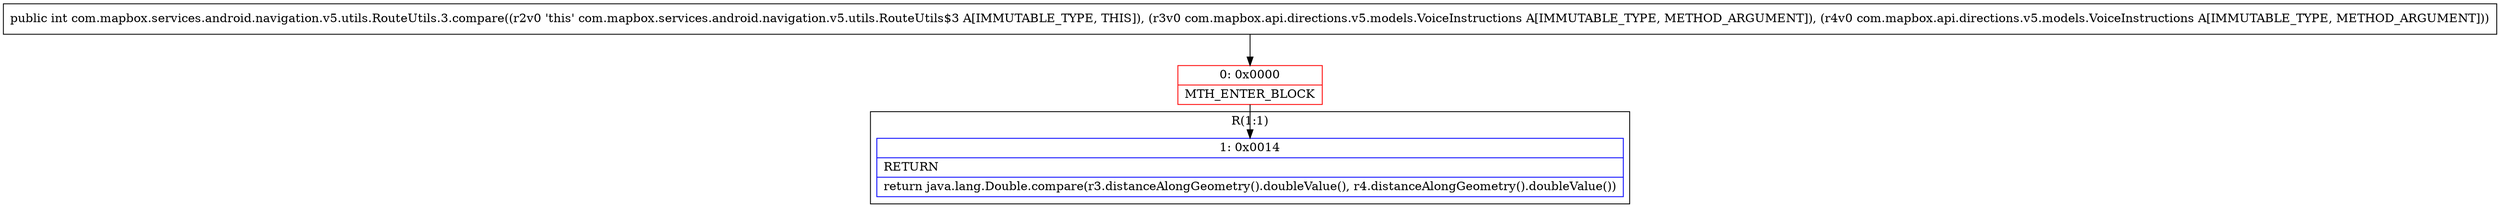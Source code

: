 digraph "CFG forcom.mapbox.services.android.navigation.v5.utils.RouteUtils.3.compare(Lcom\/mapbox\/api\/directions\/v5\/models\/VoiceInstructions;Lcom\/mapbox\/api\/directions\/v5\/models\/VoiceInstructions;)I" {
subgraph cluster_Region_127609057 {
label = "R(1:1)";
node [shape=record,color=blue];
Node_1 [shape=record,label="{1\:\ 0x0014|RETURN\l|return java.lang.Double.compare(r3.distanceAlongGeometry().doubleValue(), r4.distanceAlongGeometry().doubleValue())\l}"];
}
Node_0 [shape=record,color=red,label="{0\:\ 0x0000|MTH_ENTER_BLOCK\l}"];
MethodNode[shape=record,label="{public int com.mapbox.services.android.navigation.v5.utils.RouteUtils.3.compare((r2v0 'this' com.mapbox.services.android.navigation.v5.utils.RouteUtils$3 A[IMMUTABLE_TYPE, THIS]), (r3v0 com.mapbox.api.directions.v5.models.VoiceInstructions A[IMMUTABLE_TYPE, METHOD_ARGUMENT]), (r4v0 com.mapbox.api.directions.v5.models.VoiceInstructions A[IMMUTABLE_TYPE, METHOD_ARGUMENT])) }"];
MethodNode -> Node_0;
Node_0 -> Node_1;
}

